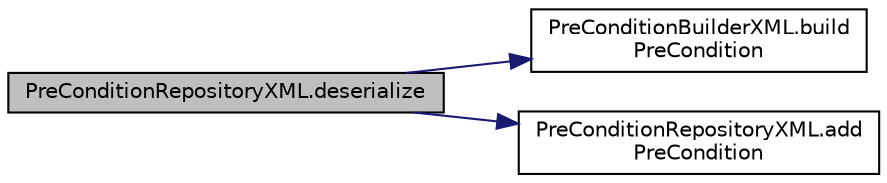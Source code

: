 digraph "PreConditionRepositoryXML.deserialize"
{
  edge [fontname="Helvetica",fontsize="10",labelfontname="Helvetica",labelfontsize="10"];
  node [fontname="Helvetica",fontsize="10",shape=record];
  rankdir="LR";
  Node5 [label="PreConditionRepositoryXML.deserialize",height=0.2,width=0.4,color="black", fillcolor="grey75", style="filled", fontcolor="black"];
  Node5 -> Node6 [color="midnightblue",fontsize="10",style="solid",fontname="Helvetica"];
  Node6 [label="PreConditionBuilderXML.build\lPreCondition",height=0.2,width=0.4,color="black", fillcolor="white", style="filled",URL="$class_pre_condition_builder_x_m_l.html#a34eb246e6fe1df73059f551974d9ae0e"];
  Node5 -> Node7 [color="midnightblue",fontsize="10",style="solid",fontname="Helvetica"];
  Node7 [label="PreConditionRepositoryXML.add\lPreCondition",height=0.2,width=0.4,color="black", fillcolor="white", style="filled",URL="$class_pre_condition_repository_x_m_l.html#a62792f1c9fda6c1f5c89de27b68c08b6",tooltip="Adds the pre condition. "];
}
